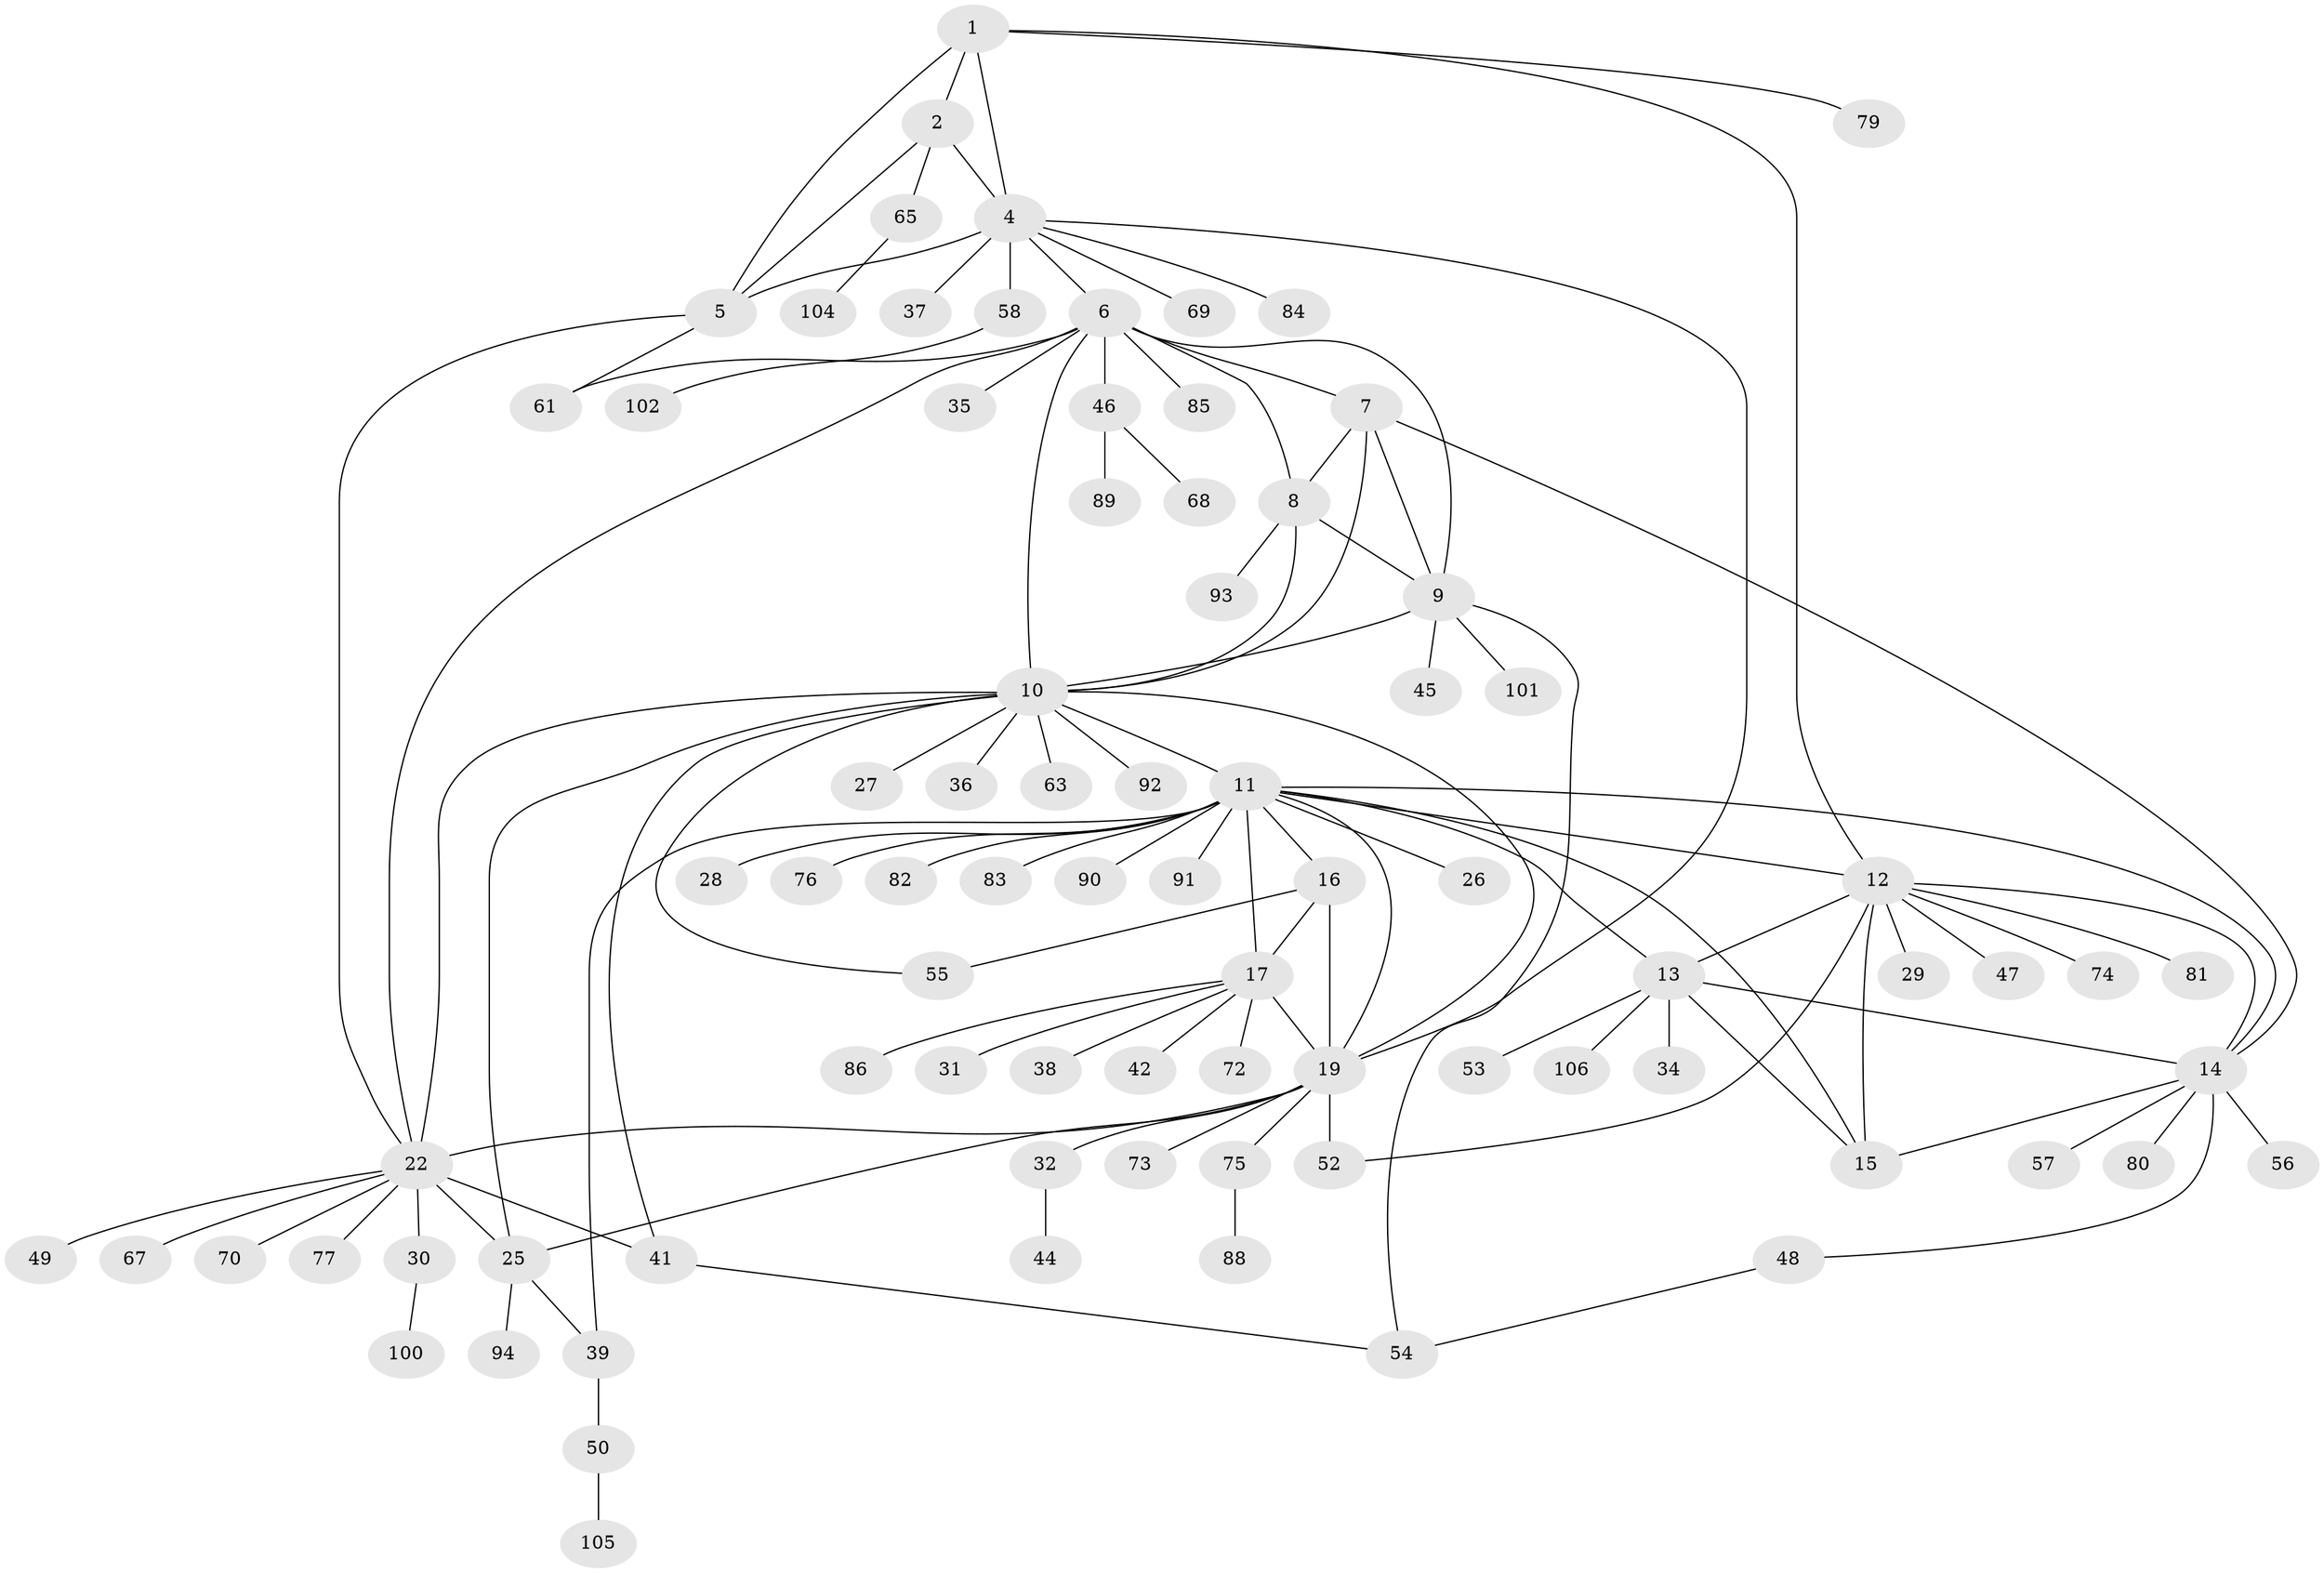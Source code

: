 // Generated by graph-tools (version 1.1) at 2025/24/03/03/25 07:24:10]
// undirected, 82 vertices, 115 edges
graph export_dot {
graph [start="1"]
  node [color=gray90,style=filled];
  1 [super="+3"];
  2 [super="+98"];
  4 [super="+43"];
  5 [super="+103"];
  6 [super="+71"];
  7 [super="+87"];
  8;
  9 [super="+40"];
  10 [super="+24"];
  11 [super="+20"];
  12 [super="+66"];
  13 [super="+97"];
  14 [super="+33"];
  15 [super="+96"];
  16;
  17 [super="+18"];
  19 [super="+21"];
  22 [super="+23"];
  25;
  26;
  27;
  28;
  29;
  30 [super="+59"];
  31;
  32;
  34;
  35;
  36;
  37;
  38;
  39;
  41;
  42 [super="+60"];
  44;
  45;
  46 [super="+51"];
  47;
  48;
  49;
  50 [super="+62"];
  52;
  53;
  54 [super="+95"];
  55 [super="+99"];
  56;
  57;
  58 [super="+64"];
  61;
  63;
  65;
  67;
  68;
  69;
  70;
  72;
  73;
  74;
  75;
  76;
  77 [super="+78"];
  79;
  80;
  81;
  82;
  83;
  84;
  85;
  86;
  88;
  89;
  90;
  91;
  92;
  93;
  94;
  100;
  101;
  102;
  104;
  105;
  106;
  1 -- 2 [weight=2];
  1 -- 4 [weight=2];
  1 -- 5 [weight=2];
  1 -- 12;
  1 -- 79;
  2 -- 4;
  2 -- 5;
  2 -- 65;
  4 -- 5;
  4 -- 6;
  4 -- 19;
  4 -- 37;
  4 -- 69;
  4 -- 84;
  4 -- 58;
  5 -- 61;
  5 -- 22;
  6 -- 7;
  6 -- 8;
  6 -- 9;
  6 -- 10;
  6 -- 35;
  6 -- 46;
  6 -- 61;
  6 -- 85;
  6 -- 22;
  7 -- 8;
  7 -- 9;
  7 -- 10;
  7 -- 14;
  8 -- 9;
  8 -- 10;
  8 -- 93;
  9 -- 10;
  9 -- 101;
  9 -- 54;
  9 -- 45;
  10 -- 27;
  10 -- 41;
  10 -- 55;
  10 -- 92;
  10 -- 36;
  10 -- 22 [weight=2];
  10 -- 25;
  10 -- 11 [weight=2];
  10 -- 63;
  10 -- 19;
  11 -- 12;
  11 -- 13;
  11 -- 14;
  11 -- 15;
  11 -- 26;
  11 -- 39;
  11 -- 76;
  11 -- 16;
  11 -- 17 [weight=2];
  11 -- 82;
  11 -- 19;
  11 -- 83;
  11 -- 90;
  11 -- 91;
  11 -- 28;
  12 -- 13;
  12 -- 14;
  12 -- 15;
  12 -- 29;
  12 -- 47;
  12 -- 52;
  12 -- 74;
  12 -- 81;
  13 -- 14;
  13 -- 15;
  13 -- 34;
  13 -- 53;
  13 -- 106;
  14 -- 15;
  14 -- 48;
  14 -- 56;
  14 -- 57;
  14 -- 80;
  16 -- 17 [weight=2];
  16 -- 19;
  16 -- 55;
  17 -- 19 [weight=2];
  17 -- 38;
  17 -- 86;
  17 -- 72;
  17 -- 42;
  17 -- 31;
  19 -- 52;
  19 -- 75;
  19 -- 32;
  19 -- 73;
  19 -- 22 [weight=2];
  19 -- 25;
  22 -- 25 [weight=2];
  22 -- 30;
  22 -- 41;
  22 -- 49;
  22 -- 77;
  22 -- 67;
  22 -- 70;
  25 -- 39;
  25 -- 94;
  30 -- 100;
  32 -- 44;
  39 -- 50;
  41 -- 54;
  46 -- 68;
  46 -- 89;
  48 -- 54;
  50 -- 105;
  58 -- 102;
  65 -- 104;
  75 -- 88;
}
